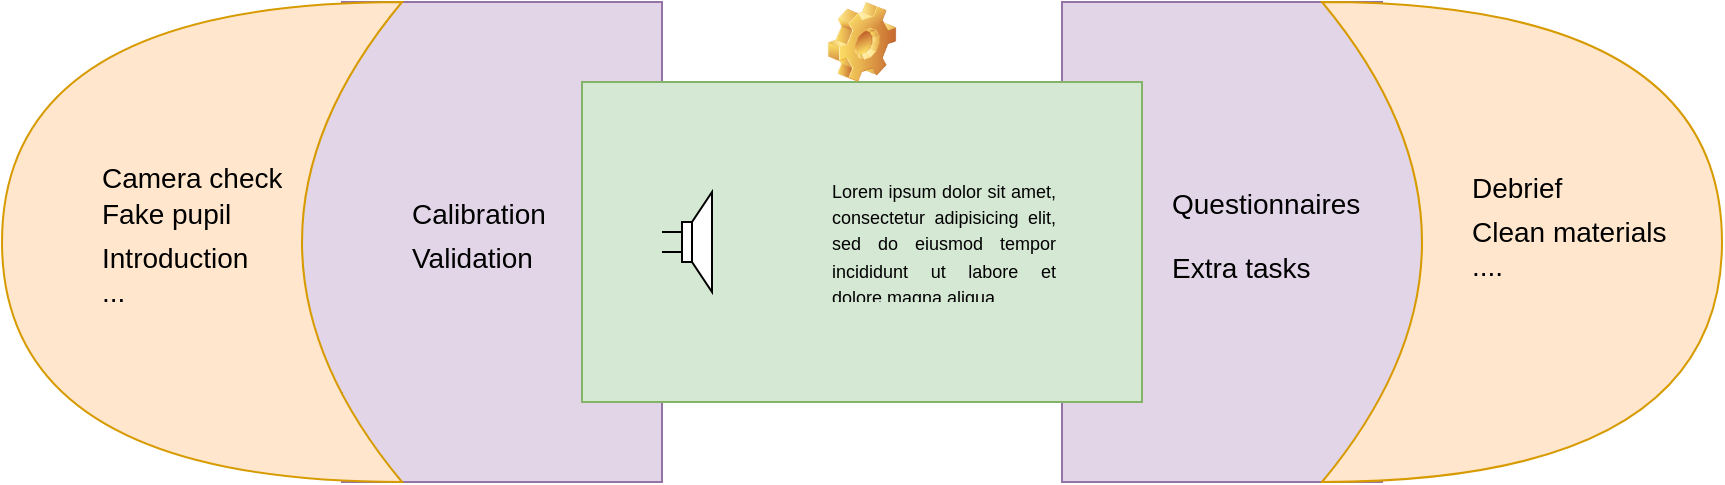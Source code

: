 <mxfile version="23.0.1" type="device">
  <diagram name="Página-1" id="5lOvu7BKv8UzltssIWzx">
    <mxGraphModel dx="1434" dy="746" grid="1" gridSize="10" guides="1" tooltips="1" connect="1" arrows="1" fold="1" page="1" pageScale="1" pageWidth="1169" pageHeight="827" math="0" shadow="0">
      <root>
        <mxCell id="0" />
        <mxCell id="1" parent="0" />
        <mxCell id="wzslKKKQBQv6DonVhx7i-8" value="" style="rounded=0;whiteSpace=wrap;html=1;fillColor=#e1d5e7;strokeColor=#9673a6;" vertex="1" parent="1">
          <mxGeometry x="720" y="200" width="160" height="240" as="geometry" />
        </mxCell>
        <mxCell id="wzslKKKQBQv6DonVhx7i-12" value="" style="rounded=0;whiteSpace=wrap;html=1;rotation=90;strokeColor=none;fillColor=#e1d5e7;" vertex="1" parent="1">
          <mxGeometry x="820" y="290" width="160" height="60" as="geometry" />
        </mxCell>
        <mxCell id="wzslKKKQBQv6DonVhx7i-6" value="" style="rounded=0;whiteSpace=wrap;html=1;fillColor=#e1d5e7;strokeColor=#9673a6;" vertex="1" parent="1">
          <mxGeometry x="360" y="200" width="160" height="240" as="geometry" />
        </mxCell>
        <mxCell id="wzslKKKQBQv6DonVhx7i-2" value="" style="rounded=0;whiteSpace=wrap;html=1;fillColor=#d5e8d4;strokeColor=#82b366;" vertex="1" parent="1">
          <mxGeometry x="480" y="240" width="280" height="160" as="geometry" />
        </mxCell>
        <mxCell id="wzslKKKQBQv6DonVhx7i-3" value="" style="pointerEvents=1;verticalLabelPosition=bottom;shadow=0;dashed=0;align=center;html=1;verticalAlign=top;shape=mxgraph.electrical.electro-mechanical.loudspeaker;" vertex="1" parent="1">
          <mxGeometry x="520" y="295" width="25" height="50" as="geometry" />
        </mxCell>
        <mxCell id="wzslKKKQBQv6DonVhx7i-4" value="&lt;h1 style=&quot;text-align: justify; line-height: 30%;&quot;&gt;&lt;span style=&quot;font-weight: normal;&quot;&gt;&lt;font style=&quot;font-size: 9px;&quot;&gt;Lorem ipsum dolor sit amet, consectetur adipisicing elit, sed do eiusmod tempor incididunt ut labore et dolore magna aliqua.&lt;/font&gt;&lt;/span&gt;&lt;/h1&gt;" style="text;html=1;strokeColor=none;fillColor=none;spacing=5;spacingTop=-20;whiteSpace=wrap;overflow=hidden;rounded=0;" vertex="1" parent="1">
          <mxGeometry x="600" y="280" width="120" height="70" as="geometry" />
        </mxCell>
        <mxCell id="wzslKKKQBQv6DonVhx7i-9" value="&lt;h1 style=&quot;line-height: 60%; font-size: 14px;&quot;&gt;&lt;font style=&quot;font-size: 14px;&quot;&gt;&lt;span style=&quot;background-color: initial; font-weight: normal;&quot;&gt;&lt;font style=&quot;font-size: 14px;&quot;&gt;Calibration&lt;/font&gt;&lt;/span&gt;&lt;br&gt;&lt;/font&gt;&lt;/h1&gt;&lt;div style=&quot;font-size: 14px;&quot;&gt;&lt;span style=&quot;background-color: initial; font-weight: normal;&quot;&gt;&lt;font style=&quot;font-size: 14px;&quot;&gt;Validation&lt;/font&gt;&lt;/span&gt;&lt;/div&gt;" style="text;html=1;strokeColor=none;fillColor=none;spacing=5;spacingTop=-20;whiteSpace=wrap;overflow=hidden;rounded=0;" vertex="1" parent="1">
          <mxGeometry x="390" y="302.5" width="90" height="35" as="geometry" />
        </mxCell>
        <mxCell id="wzslKKKQBQv6DonVhx7i-10" value="&lt;h1 style=&quot;line-height: 60%;&quot;&gt;&lt;span style=&quot;font-size: 14px; font-weight: 400;&quot;&gt;Questionnaires&lt;/span&gt;&lt;/h1&gt;&lt;div&gt;&lt;span style=&quot;font-size: 14px; font-weight: 400;&quot;&gt;Extra tasks&lt;/span&gt;&lt;/div&gt;" style="text;html=1;strokeColor=none;fillColor=none;spacing=5;spacingTop=-20;whiteSpace=wrap;overflow=hidden;rounded=0;" vertex="1" parent="1">
          <mxGeometry x="770" y="285" width="110" height="70" as="geometry" />
        </mxCell>
        <mxCell id="wzslKKKQBQv6DonVhx7i-11" value="" style="shape=xor;whiteSpace=wrap;html=1;fillColor=#ffe6cc;strokeColor=#d79b00;" vertex="1" parent="1">
          <mxGeometry x="850" y="200" width="200" height="240" as="geometry" />
        </mxCell>
        <mxCell id="wzslKKKQBQv6DonVhx7i-14" value="" style="rounded=0;whiteSpace=wrap;html=1;rotation=90;strokeColor=none;fillColor=#e1d5e7;" vertex="1" parent="1">
          <mxGeometry x="280" y="285" width="160" height="60" as="geometry" />
        </mxCell>
        <mxCell id="wzslKKKQBQv6DonVhx7i-13" value="" style="shape=xor;whiteSpace=wrap;html=1;rotation=-180;fillColor=#ffe6cc;strokeColor=#d79b00;" vertex="1" parent="1">
          <mxGeometry x="190" y="200" width="200" height="240" as="geometry" />
        </mxCell>
        <mxCell id="wzslKKKQBQv6DonVhx7i-15" value="&lt;h1 style=&quot;line-height: 60%; font-size: 14px;&quot;&gt;&lt;span style=&quot;font-weight: normal;&quot;&gt;&lt;font style=&quot;font-size: 14px;&quot;&gt;Camera check&lt;/font&gt;&lt;/span&gt;&lt;/h1&gt;&lt;h1 style=&quot;line-height: 60%; font-size: 14px;&quot;&gt;&lt;span style=&quot;font-weight: normal;&quot;&gt;&lt;font style=&quot;font-size: 14px;&quot;&gt;Fake pupil&lt;/font&gt;&lt;/span&gt;&lt;/h1&gt;&lt;div style=&quot;font-size: 14px;&quot;&gt;&lt;font style=&quot;font-size: 14px;&quot;&gt;Introduction&lt;/font&gt;&lt;/div&gt;&lt;div style=&quot;font-size: 14px;&quot;&gt;&lt;span style=&quot;font-weight: 400;&quot;&gt;&lt;font style=&quot;font-size: 14px;&quot;&gt;...&lt;/font&gt;&lt;/span&gt;&lt;/div&gt;" style="text;html=1;strokeColor=none;fillColor=none;spacing=5;spacingTop=-20;whiteSpace=wrap;overflow=hidden;rounded=0;" vertex="1" parent="1">
          <mxGeometry x="235" y="285" width="110" height="80" as="geometry" />
        </mxCell>
        <mxCell id="wzslKKKQBQv6DonVhx7i-16" value="&lt;h1 style=&quot;line-height: 60%; font-size: 14px;&quot;&gt;&lt;span style=&quot;font-weight: 400;&quot;&gt;&lt;font style=&quot;font-size: 14px;&quot;&gt;Debrief&lt;/font&gt;&lt;/span&gt;&lt;/h1&gt;&lt;div style=&quot;font-size: 14px;&quot;&gt;&lt;span style=&quot;font-weight: 400;&quot;&gt;&lt;font style=&quot;font-size: 14px;&quot;&gt;Clean materials&lt;/font&gt;&lt;/span&gt;&lt;/div&gt;&lt;div style=&quot;font-size: 14px;&quot;&gt;&lt;span style=&quot;font-weight: 400;&quot;&gt;&lt;font style=&quot;font-size: 14px;&quot;&gt;....&lt;/font&gt;&lt;/span&gt;&lt;/div&gt;" style="text;html=1;strokeColor=none;fillColor=none;spacing=5;spacingTop=-20;whiteSpace=wrap;overflow=hidden;rounded=0;" vertex="1" parent="1">
          <mxGeometry x="920" y="290" width="110" height="60" as="geometry" />
        </mxCell>
        <mxCell id="wzslKKKQBQv6DonVhx7i-18" value="" style="shape=image;html=1;verticalLabelPosition=bottom;verticalAlign=top;imageAspect=1;aspect=fixed;image=img/clipart/Gear_128x128.png" vertex="1" parent="1">
          <mxGeometry x="602.95" y="200" width="34.1" height="40" as="geometry" />
        </mxCell>
      </root>
    </mxGraphModel>
  </diagram>
</mxfile>
